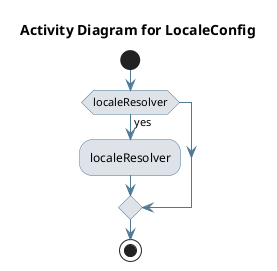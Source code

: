 @startuml
skinparam activity {
 BackgroundColor #DEE3E9 
 BorderColor #4D7A97 
 ArrowColor #4D7A97 
}
!pragma useVerticalIf on
start
title Activity Diagram for LocaleConfig

if (localeResolver) then (yes)
:localeResolver;
endif
stop
@enduml

